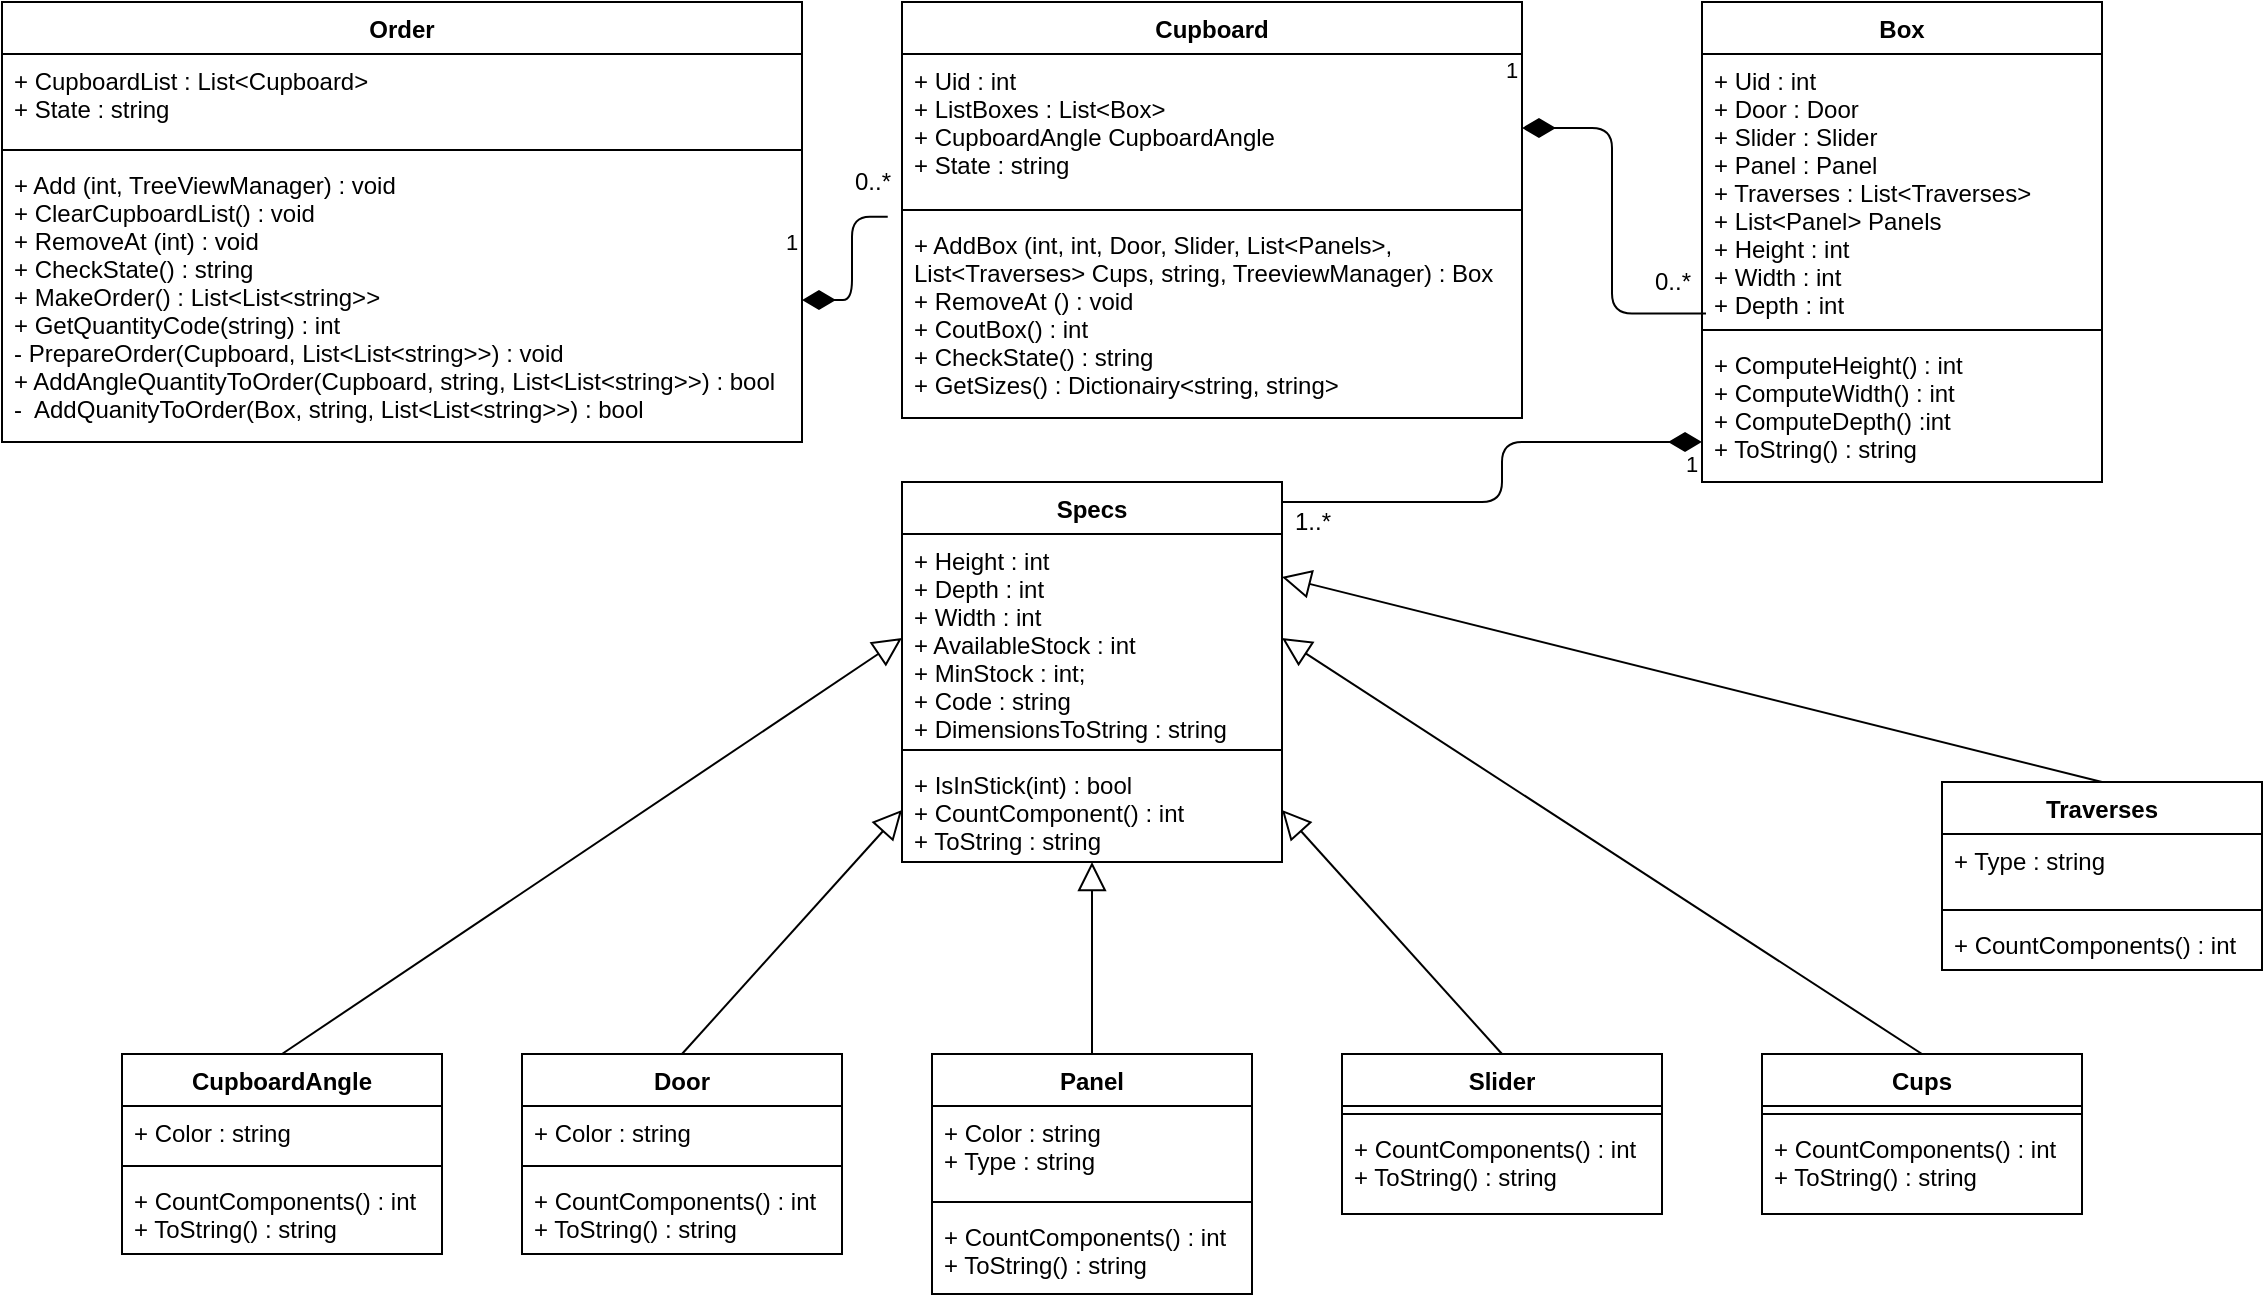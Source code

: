 <mxfile version="13.1.3" type="github">
  <diagram id="C5RBs43oDa-KdzZeNtuy" name="Page-1">
    <mxGraphModel dx="1422" dy="763" grid="1" gridSize="10" guides="1" tooltips="1" connect="1" arrows="1" fold="1" page="1" pageScale="1" pageWidth="1169" pageHeight="827" math="0" shadow="0">
      <root>
        <mxCell id="WIyWlLk6GJQsqaUBKTNV-0" />
        <mxCell id="WIyWlLk6GJQsqaUBKTNV-1" parent="WIyWlLk6GJQsqaUBKTNV-0" />
        <mxCell id="aETTbcBO-UHg_RgbIxc2-12" value="1" style="endArrow=none;html=1;endSize=12;startArrow=diamondThin;startSize=14;startFill=1;edgeStyle=orthogonalEdgeStyle;align=left;verticalAlign=bottom;entryX=-0.023;entryY=1.099;entryDx=0;entryDy=0;entryPerimeter=0;endFill=0;" parent="WIyWlLk6GJQsqaUBKTNV-1" source="aETTbcBO-UHg_RgbIxc2-11" target="aETTbcBO-UHg_RgbIxc2-2" edge="1">
          <mxGeometry x="-1" y="22" relative="1" as="geometry">
            <mxPoint x="230" y="101" as="sourcePoint" />
            <mxPoint x="440" y="110" as="targetPoint" />
            <mxPoint x="-10" y="2" as="offset" />
          </mxGeometry>
        </mxCell>
        <mxCell id="aETTbcBO-UHg_RgbIxc2-17" value="1" style="endArrow=none;html=1;endSize=12;startArrow=diamondThin;startSize=14;startFill=1;edgeStyle=orthogonalEdgeStyle;align=left;verticalAlign=bottom;entryX=0.01;entryY=0.968;entryDx=0;entryDy=0;entryPerimeter=0;endFill=0;exitX=1;exitY=0.5;exitDx=0;exitDy=0;" parent="WIyWlLk6GJQsqaUBKTNV-1" source="aETTbcBO-UHg_RgbIxc2-2" target="aETTbcBO-UHg_RgbIxc2-14" edge="1">
          <mxGeometry x="-1" y="22" relative="1" as="geometry">
            <mxPoint x="640" y="111" as="sourcePoint" />
            <mxPoint x="845.4" y="135.346" as="targetPoint" />
            <mxPoint x="-10" y="2" as="offset" />
          </mxGeometry>
        </mxCell>
        <mxCell id="aETTbcBO-UHg_RgbIxc2-26" value="1" style="endArrow=none;html=1;endSize=12;startArrow=diamondThin;startSize=14;startFill=1;edgeStyle=orthogonalEdgeStyle;align=left;verticalAlign=bottom;endFill=0;" parent="WIyWlLk6GJQsqaUBKTNV-1" target="aETTbcBO-UHg_RgbIxc2-18" edge="1">
          <mxGeometry y="90" relative="1" as="geometry">
            <mxPoint x="860" y="260" as="sourcePoint" />
            <mxPoint x="735.4" y="204.346" as="targetPoint" />
            <mxPoint as="offset" />
            <Array as="points">
              <mxPoint x="760" y="260" />
              <mxPoint x="760" y="290" />
            </Array>
          </mxGeometry>
        </mxCell>
        <mxCell id="aETTbcBO-UHg_RgbIxc2-50" value="" style="endArrow=none;endFill=0;endSize=12;html=1;exitX=1;exitY=0.5;exitDx=0;exitDy=0;entryX=0.5;entryY=0;entryDx=0;entryDy=0;startSize=12;startArrow=block;startFill=0;" parent="WIyWlLk6GJQsqaUBKTNV-1" source="aETTbcBO-UHg_RgbIxc2-21" target="aETTbcBO-UHg_RgbIxc2-39" edge="1">
          <mxGeometry width="160" relative="1" as="geometry">
            <mxPoint x="290" y="374" as="sourcePoint" />
            <mxPoint x="680" y="430" as="targetPoint" />
          </mxGeometry>
        </mxCell>
        <mxCell id="aETTbcBO-UHg_RgbIxc2-52" value="" style="endArrow=none;endFill=0;endSize=12;html=1;exitX=1;exitY=0.5;exitDx=0;exitDy=0;entryX=0.5;entryY=0;entryDx=0;entryDy=0;startArrow=block;startFill=0;startSize=12;" parent="WIyWlLk6GJQsqaUBKTNV-1" source="aETTbcBO-UHg_RgbIxc2-19" target="aETTbcBO-UHg_RgbIxc2-43" edge="1">
          <mxGeometry width="160" relative="1" as="geometry">
            <mxPoint x="490" y="380" as="sourcePoint" />
            <mxPoint x="640" y="400" as="targetPoint" />
          </mxGeometry>
        </mxCell>
        <mxCell id="aETTbcBO-UHg_RgbIxc2-53" value="" style="endArrow=none;endFill=0;endSize=12;html=1;entryX=0.5;entryY=0;entryDx=0;entryDy=0;startArrow=block;startFill=0;startSize=12;" parent="WIyWlLk6GJQsqaUBKTNV-1" source="aETTbcBO-UHg_RgbIxc2-21" target="aETTbcBO-UHg_RgbIxc2-35" edge="1">
          <mxGeometry width="160" relative="1" as="geometry">
            <mxPoint x="520" y="410" as="sourcePoint" />
            <mxPoint x="610" y="430" as="targetPoint" />
          </mxGeometry>
        </mxCell>
        <mxCell id="aETTbcBO-UHg_RgbIxc2-54" value="" style="endArrow=none;endFill=0;endSize=12;html=1;exitX=0;exitY=0.5;exitDx=0;exitDy=0;entryX=0.5;entryY=0;entryDx=0;entryDy=0;startSize=12;startArrow=block;startFill=0;" parent="WIyWlLk6GJQsqaUBKTNV-1" source="aETTbcBO-UHg_RgbIxc2-21" target="aETTbcBO-UHg_RgbIxc2-31" edge="1">
          <mxGeometry width="160" relative="1" as="geometry">
            <mxPoint x="520" y="400" as="sourcePoint" />
            <mxPoint x="538" y="430" as="targetPoint" />
          </mxGeometry>
        </mxCell>
        <mxCell id="aETTbcBO-UHg_RgbIxc2-55" value="" style="endArrow=none;endFill=0;endSize=12;html=1;entryX=0.5;entryY=0;entryDx=0;entryDy=0;exitX=0;exitY=0.5;exitDx=0;exitDy=0;startArrow=block;startFill=0;startSize=12;" parent="WIyWlLk6GJQsqaUBKTNV-1" source="aETTbcBO-UHg_RgbIxc2-19" target="aETTbcBO-UHg_RgbIxc2-27" edge="1">
          <mxGeometry width="160" relative="1" as="geometry">
            <mxPoint x="460" y="413" as="sourcePoint" />
            <mxPoint x="620" y="413" as="targetPoint" />
          </mxGeometry>
        </mxCell>
        <mxCell id="FKc5Pqdn0euLZDNSttFq-8" value="" style="endArrow=none;endFill=0;endSize=12;html=1;exitX=1;exitY=0.25;exitDx=0;exitDy=0;entryX=0.5;entryY=0;entryDx=0;entryDy=0;startArrow=block;startFill=0;startSize=12;" parent="WIyWlLk6GJQsqaUBKTNV-1" source="aETTbcBO-UHg_RgbIxc2-18" edge="1" target="FKc5Pqdn0euLZDNSttFq-4">
          <mxGeometry width="160" relative="1" as="geometry">
            <mxPoint x="710" y="162" as="sourcePoint" />
            <mxPoint x="1070" y="330" as="targetPoint" />
          </mxGeometry>
        </mxCell>
        <mxCell id="aETTbcBO-UHg_RgbIxc2-18" value="Specs" style="swimlane;fontStyle=1;align=center;verticalAlign=top;childLayout=stackLayout;horizontal=1;startSize=26;horizontalStack=0;resizeParent=1;resizeParentMax=0;resizeLast=0;collapsible=1;marginBottom=0;" parent="WIyWlLk6GJQsqaUBKTNV-1" vertex="1">
          <mxGeometry x="460" y="280" width="190" height="190" as="geometry" />
        </mxCell>
        <mxCell id="aETTbcBO-UHg_RgbIxc2-19" value="+ Height : int&#xa;+ Depth : int&#xa;+ Width : int&#xa;+ AvailableStock : int &#xa;+ MinStock : int;&#xa;+ Code : string&#xa;+ DimensionsToString : string&#xa;" style="text;strokeColor=none;fillColor=none;align=left;verticalAlign=top;spacingLeft=4;spacingRight=4;overflow=hidden;rotatable=0;points=[[0,0.5],[1,0.5]];portConstraint=eastwest;" parent="aETTbcBO-UHg_RgbIxc2-18" vertex="1">
          <mxGeometry y="26" width="190" height="104" as="geometry" />
        </mxCell>
        <mxCell id="aETTbcBO-UHg_RgbIxc2-20" value="" style="line;strokeWidth=1;fillColor=none;align=left;verticalAlign=middle;spacingTop=-1;spacingLeft=3;spacingRight=3;rotatable=0;labelPosition=right;points=[];portConstraint=eastwest;" parent="aETTbcBO-UHg_RgbIxc2-18" vertex="1">
          <mxGeometry y="130" width="190" height="8" as="geometry" />
        </mxCell>
        <mxCell id="aETTbcBO-UHg_RgbIxc2-21" value="+ IsInStick(int) : bool&#xa;+ CountComponent() : int&#xa;+ ToString : string&#xa;" style="text;strokeColor=none;fillColor=none;align=left;verticalAlign=top;spacingLeft=4;spacingRight=4;overflow=hidden;rotatable=0;points=[[0,0.5],[1,0.5]];portConstraint=eastwest;" parent="aETTbcBO-UHg_RgbIxc2-18" vertex="1">
          <mxGeometry y="138" width="190" height="52" as="geometry" />
        </mxCell>
        <mxCell id="aETTbcBO-UHg_RgbIxc2-13" value="Box" style="swimlane;fontStyle=1;align=center;verticalAlign=top;childLayout=stackLayout;horizontal=1;startSize=26;horizontalStack=0;resizeParent=1;resizeParentMax=0;resizeLast=0;collapsible=1;marginBottom=0;" parent="WIyWlLk6GJQsqaUBKTNV-1" vertex="1">
          <mxGeometry x="860" y="40" width="200" height="240" as="geometry" />
        </mxCell>
        <mxCell id="aETTbcBO-UHg_RgbIxc2-14" value="+ Uid : int&#xa;+ Door : Door&#xa;+ Slider : Slider&#xa;+ Panel : Panel&#xa;+ Traverses : List&lt;Traverses&gt; &#xa;+ List&lt;Panel&gt; Panels&#xa;+ Height : int&#xa;+ Width : int&#xa;+ Depth : int&#xa;" style="text;strokeColor=none;fillColor=none;align=left;verticalAlign=top;spacingLeft=4;spacingRight=4;overflow=hidden;rotatable=0;points=[[0,0.5],[1,0.5]];portConstraint=eastwest;" parent="aETTbcBO-UHg_RgbIxc2-13" vertex="1">
          <mxGeometry y="26" width="200" height="134" as="geometry" />
        </mxCell>
        <mxCell id="aETTbcBO-UHg_RgbIxc2-15" value="" style="line;strokeWidth=1;fillColor=none;align=left;verticalAlign=middle;spacingTop=-1;spacingLeft=3;spacingRight=3;rotatable=0;labelPosition=right;points=[];portConstraint=eastwest;" parent="aETTbcBO-UHg_RgbIxc2-13" vertex="1">
          <mxGeometry y="160" width="200" height="8" as="geometry" />
        </mxCell>
        <mxCell id="aETTbcBO-UHg_RgbIxc2-16" value="+ ComputeHeight() : int&#xa;+ ComputeWidth() : int&#xa;+ ComputeDepth() :int&#xa;+ ToString() : string&#xa;" style="text;strokeColor=none;fillColor=none;align=left;verticalAlign=top;spacingLeft=4;spacingRight=4;overflow=hidden;rotatable=0;points=[[0,0.5],[1,0.5]];portConstraint=eastwest;" parent="aETTbcBO-UHg_RgbIxc2-13" vertex="1">
          <mxGeometry y="168" width="200" height="72" as="geometry" />
        </mxCell>
        <mxCell id="aETTbcBO-UHg_RgbIxc2-8" value="Order" style="swimlane;fontStyle=1;align=center;verticalAlign=top;childLayout=stackLayout;horizontal=1;startSize=26;horizontalStack=0;resizeParent=1;resizeParentMax=0;resizeLast=0;collapsible=1;marginBottom=0;" parent="WIyWlLk6GJQsqaUBKTNV-1" vertex="1">
          <mxGeometry x="10" y="40" width="400" height="220" as="geometry" />
        </mxCell>
        <mxCell id="aETTbcBO-UHg_RgbIxc2-9" value="+ CupboardList : List&lt;Cupboard&gt;&#xa;+ State : string" style="text;strokeColor=none;fillColor=none;align=left;verticalAlign=top;spacingLeft=4;spacingRight=4;overflow=hidden;rotatable=0;points=[[0,0.5],[1,0.5]];portConstraint=eastwest;" parent="aETTbcBO-UHg_RgbIxc2-8" vertex="1">
          <mxGeometry y="26" width="400" height="44" as="geometry" />
        </mxCell>
        <mxCell id="aETTbcBO-UHg_RgbIxc2-10" value="" style="line;strokeWidth=1;fillColor=none;align=left;verticalAlign=middle;spacingTop=-1;spacingLeft=3;spacingRight=3;rotatable=0;labelPosition=right;points=[];portConstraint=eastwest;" parent="aETTbcBO-UHg_RgbIxc2-8" vertex="1">
          <mxGeometry y="70" width="400" height="8" as="geometry" />
        </mxCell>
        <mxCell id="aETTbcBO-UHg_RgbIxc2-11" value="+ Add (int, TreeViewManager) : void&#xa;+ ClearCupboardList() : void&#xa;+ RemoveAt (int) : void&#xa;+ CheckState() : string&#xa;+ MakeOrder() : List&lt;List&lt;string&gt;&gt;&#xa;+ GetQuantityCode(string) : int&#xa;- PrepareOrder(Cupboard, List&lt;List&lt;string&gt;&gt;) : void&#xa;+ AddAngleQuantityToOrder(Cupboard, string, List&lt;List&lt;string&gt;&gt;) : bool&#xa;-  AddQuanityToOrder(Box, string, List&lt;List&lt;string&gt;&gt;) : bool" style="text;strokeColor=none;fillColor=none;align=left;verticalAlign=top;spacingLeft=4;spacingRight=4;overflow=hidden;rotatable=0;points=[[0,0.5],[1,0.5]];portConstraint=eastwest;" parent="aETTbcBO-UHg_RgbIxc2-8" vertex="1">
          <mxGeometry y="78" width="400" height="142" as="geometry" />
        </mxCell>
        <mxCell id="aETTbcBO-UHg_RgbIxc2-1" value="Cupboard" style="swimlane;fontStyle=1;align=center;verticalAlign=top;childLayout=stackLayout;horizontal=1;startSize=26;horizontalStack=0;resizeParent=1;resizeParentMax=0;resizeLast=0;collapsible=1;marginBottom=0;" parent="WIyWlLk6GJQsqaUBKTNV-1" vertex="1">
          <mxGeometry x="460" y="40" width="310" height="208" as="geometry" />
        </mxCell>
        <mxCell id="aETTbcBO-UHg_RgbIxc2-2" value="+ Uid : int&#xa;+ ListBoxes : List&lt;Box&gt; &#xa;+ CupboardAngle CupboardAngle&#xa;+ State : string" style="text;strokeColor=none;fillColor=none;align=left;verticalAlign=top;spacingLeft=4;spacingRight=4;overflow=hidden;rotatable=0;points=[[0,0.5],[1,0.5]];portConstraint=eastwest;" parent="aETTbcBO-UHg_RgbIxc2-1" vertex="1">
          <mxGeometry y="26" width="310" height="74" as="geometry" />
        </mxCell>
        <mxCell id="aETTbcBO-UHg_RgbIxc2-3" value="" style="line;strokeWidth=1;fillColor=none;align=left;verticalAlign=middle;spacingTop=-1;spacingLeft=3;spacingRight=3;rotatable=0;labelPosition=right;points=[];portConstraint=eastwest;" parent="aETTbcBO-UHg_RgbIxc2-1" vertex="1">
          <mxGeometry y="100" width="310" height="8" as="geometry" />
        </mxCell>
        <mxCell id="aETTbcBO-UHg_RgbIxc2-4" value="+ AddBox (int, int, Door, Slider, List&lt;Panels&gt;, &#xa;List&lt;Traverses&gt; Cups, string, TreeviewManager) : Box&#xa;+ RemoveAt () : void&#xa;+ CoutBox() : int&#xa;+ CheckState() : string&#xa;+ GetSizes() : Dictionairy&lt;string, string&gt;&#xa;" style="text;strokeColor=none;fillColor=none;align=left;verticalAlign=top;spacingLeft=4;spacingRight=4;overflow=hidden;rotatable=0;points=[[0,0.5],[1,0.5]];portConstraint=eastwest;" parent="aETTbcBO-UHg_RgbIxc2-1" vertex="1">
          <mxGeometry y="108" width="310" height="100" as="geometry" />
        </mxCell>
        <mxCell id="aETTbcBO-UHg_RgbIxc2-35" value="Panel" style="swimlane;fontStyle=1;align=center;verticalAlign=top;childLayout=stackLayout;horizontal=1;startSize=26;horizontalStack=0;resizeParent=1;resizeParentMax=0;resizeLast=0;collapsible=1;marginBottom=0;" parent="WIyWlLk6GJQsqaUBKTNV-1" vertex="1">
          <mxGeometry x="475" y="566" width="160" height="120" as="geometry" />
        </mxCell>
        <mxCell id="aETTbcBO-UHg_RgbIxc2-36" value="+ Color : string&#xa;+ Type : string" style="text;strokeColor=none;fillColor=none;align=left;verticalAlign=top;spacingLeft=4;spacingRight=4;overflow=hidden;rotatable=0;points=[[0,0.5],[1,0.5]];portConstraint=eastwest;" parent="aETTbcBO-UHg_RgbIxc2-35" vertex="1">
          <mxGeometry y="26" width="160" height="44" as="geometry" />
        </mxCell>
        <mxCell id="aETTbcBO-UHg_RgbIxc2-37" value="" style="line;strokeWidth=1;fillColor=none;align=left;verticalAlign=middle;spacingTop=-1;spacingLeft=3;spacingRight=3;rotatable=0;labelPosition=right;points=[];portConstraint=eastwest;" parent="aETTbcBO-UHg_RgbIxc2-35" vertex="1">
          <mxGeometry y="70" width="160" height="8" as="geometry" />
        </mxCell>
        <mxCell id="aETTbcBO-UHg_RgbIxc2-38" value="+ CountComponents() : int&#xa;+ ToString() : string" style="text;strokeColor=none;fillColor=none;align=left;verticalAlign=top;spacingLeft=4;spacingRight=4;overflow=hidden;rotatable=0;points=[[0,0.5],[1,0.5]];portConstraint=eastwest;" parent="aETTbcBO-UHg_RgbIxc2-35" vertex="1">
          <mxGeometry y="78" width="160" height="42" as="geometry" />
        </mxCell>
        <mxCell id="aETTbcBO-UHg_RgbIxc2-39" value="Slider" style="swimlane;fontStyle=1;align=center;verticalAlign=top;childLayout=stackLayout;horizontal=1;startSize=26;horizontalStack=0;resizeParent=1;resizeParentMax=0;resizeLast=0;collapsible=1;marginBottom=0;" parent="WIyWlLk6GJQsqaUBKTNV-1" vertex="1">
          <mxGeometry x="680" y="566" width="160" height="80" as="geometry" />
        </mxCell>
        <mxCell id="aETTbcBO-UHg_RgbIxc2-41" value="" style="line;strokeWidth=1;fillColor=none;align=left;verticalAlign=middle;spacingTop=-1;spacingLeft=3;spacingRight=3;rotatable=0;labelPosition=right;points=[];portConstraint=eastwest;" parent="aETTbcBO-UHg_RgbIxc2-39" vertex="1">
          <mxGeometry y="26" width="160" height="8" as="geometry" />
        </mxCell>
        <mxCell id="aETTbcBO-UHg_RgbIxc2-42" value="+ CountComponents() : int&#xa;+ ToString() : string" style="text;strokeColor=none;fillColor=none;align=left;verticalAlign=top;spacingLeft=4;spacingRight=4;overflow=hidden;rotatable=0;points=[[0,0.5],[1,0.5]];portConstraint=eastwest;" parent="aETTbcBO-UHg_RgbIxc2-39" vertex="1">
          <mxGeometry y="34" width="160" height="46" as="geometry" />
        </mxCell>
        <mxCell id="aETTbcBO-UHg_RgbIxc2-43" value="Cups" style="swimlane;fontStyle=1;align=center;verticalAlign=top;childLayout=stackLayout;horizontal=1;startSize=26;horizontalStack=0;resizeParent=1;resizeParentMax=0;resizeLast=0;collapsible=1;marginBottom=0;" parent="WIyWlLk6GJQsqaUBKTNV-1" vertex="1">
          <mxGeometry x="890" y="566" width="160" height="80" as="geometry" />
        </mxCell>
        <mxCell id="aETTbcBO-UHg_RgbIxc2-45" value="" style="line;strokeWidth=1;fillColor=none;align=left;verticalAlign=middle;spacingTop=-1;spacingLeft=3;spacingRight=3;rotatable=0;labelPosition=right;points=[];portConstraint=eastwest;" parent="aETTbcBO-UHg_RgbIxc2-43" vertex="1">
          <mxGeometry y="26" width="160" height="8" as="geometry" />
        </mxCell>
        <mxCell id="aETTbcBO-UHg_RgbIxc2-46" value="+ CountComponents() : int&#xa;+ ToString() : string" style="text;strokeColor=none;fillColor=none;align=left;verticalAlign=top;spacingLeft=4;spacingRight=4;overflow=hidden;rotatable=0;points=[[0,0.5],[1,0.5]];portConstraint=eastwest;" parent="aETTbcBO-UHg_RgbIxc2-43" vertex="1">
          <mxGeometry y="34" width="160" height="46" as="geometry" />
        </mxCell>
        <mxCell id="aETTbcBO-UHg_RgbIxc2-31" value="Door" style="swimlane;fontStyle=1;align=center;verticalAlign=top;childLayout=stackLayout;horizontal=1;startSize=26;horizontalStack=0;resizeParent=1;resizeParentMax=0;resizeLast=0;collapsible=1;marginBottom=0;" parent="WIyWlLk6GJQsqaUBKTNV-1" vertex="1">
          <mxGeometry x="270" y="566" width="160" height="100" as="geometry" />
        </mxCell>
        <mxCell id="aETTbcBO-UHg_RgbIxc2-32" value="+ Color : string" style="text;strokeColor=none;fillColor=none;align=left;verticalAlign=top;spacingLeft=4;spacingRight=4;overflow=hidden;rotatable=0;points=[[0,0.5],[1,0.5]];portConstraint=eastwest;" parent="aETTbcBO-UHg_RgbIxc2-31" vertex="1">
          <mxGeometry y="26" width="160" height="26" as="geometry" />
        </mxCell>
        <mxCell id="aETTbcBO-UHg_RgbIxc2-33" value="" style="line;strokeWidth=1;fillColor=none;align=left;verticalAlign=middle;spacingTop=-1;spacingLeft=3;spacingRight=3;rotatable=0;labelPosition=right;points=[];portConstraint=eastwest;" parent="aETTbcBO-UHg_RgbIxc2-31" vertex="1">
          <mxGeometry y="52" width="160" height="8" as="geometry" />
        </mxCell>
        <mxCell id="aETTbcBO-UHg_RgbIxc2-34" value="+ CountComponents() : int&#xa;+ ToString() : string" style="text;strokeColor=none;fillColor=none;align=left;verticalAlign=top;spacingLeft=4;spacingRight=4;overflow=hidden;rotatable=0;points=[[0,0.5],[1,0.5]];portConstraint=eastwest;" parent="aETTbcBO-UHg_RgbIxc2-31" vertex="1">
          <mxGeometry y="60" width="160" height="40" as="geometry" />
        </mxCell>
        <mxCell id="aETTbcBO-UHg_RgbIxc2-27" value="CupboardAngle" style="swimlane;fontStyle=1;align=center;verticalAlign=top;childLayout=stackLayout;horizontal=1;startSize=26;horizontalStack=0;resizeParent=1;resizeParentMax=0;resizeLast=0;collapsible=1;marginBottom=0;" parent="WIyWlLk6GJQsqaUBKTNV-1" vertex="1">
          <mxGeometry x="70" y="566" width="160" height="100" as="geometry" />
        </mxCell>
        <mxCell id="aETTbcBO-UHg_RgbIxc2-28" value="+ Color : string" style="text;strokeColor=none;fillColor=none;align=left;verticalAlign=top;spacingLeft=4;spacingRight=4;overflow=hidden;rotatable=0;points=[[0,0.5],[1,0.5]];portConstraint=eastwest;" parent="aETTbcBO-UHg_RgbIxc2-27" vertex="1">
          <mxGeometry y="26" width="160" height="26" as="geometry" />
        </mxCell>
        <mxCell id="aETTbcBO-UHg_RgbIxc2-29" value="" style="line;strokeWidth=1;fillColor=none;align=left;verticalAlign=middle;spacingTop=-1;spacingLeft=3;spacingRight=3;rotatable=0;labelPosition=right;points=[];portConstraint=eastwest;" parent="aETTbcBO-UHg_RgbIxc2-27" vertex="1">
          <mxGeometry y="52" width="160" height="8" as="geometry" />
        </mxCell>
        <mxCell id="aETTbcBO-UHg_RgbIxc2-30" value="+ CountComponents() : int&#xa;+ ToString() : string&#xa;" style="text;strokeColor=none;fillColor=none;align=left;verticalAlign=top;spacingLeft=4;spacingRight=4;overflow=hidden;rotatable=0;points=[[0,0.5],[1,0.5]];portConstraint=eastwest;" parent="aETTbcBO-UHg_RgbIxc2-27" vertex="1">
          <mxGeometry y="60" width="160" height="40" as="geometry" />
        </mxCell>
        <mxCell id="FKc5Pqdn0euLZDNSttFq-4" value="Traverses" style="swimlane;fontStyle=1;align=center;verticalAlign=top;childLayout=stackLayout;horizontal=1;startSize=26;horizontalStack=0;resizeParent=1;resizeParentMax=0;resizeLast=0;collapsible=1;marginBottom=0;" parent="WIyWlLk6GJQsqaUBKTNV-1" vertex="1">
          <mxGeometry x="980" y="430" width="160" height="94" as="geometry" />
        </mxCell>
        <mxCell id="FKc5Pqdn0euLZDNSttFq-5" value="+ Type : string" style="text;strokeColor=none;fillColor=none;align=left;verticalAlign=top;spacingLeft=4;spacingRight=4;overflow=hidden;rotatable=0;points=[[0,0.5],[1,0.5]];portConstraint=eastwest;" parent="FKc5Pqdn0euLZDNSttFq-4" vertex="1">
          <mxGeometry y="26" width="160" height="34" as="geometry" />
        </mxCell>
        <mxCell id="FKc5Pqdn0euLZDNSttFq-6" value="" style="line;strokeWidth=1;fillColor=none;align=left;verticalAlign=middle;spacingTop=-1;spacingLeft=3;spacingRight=3;rotatable=0;labelPosition=right;points=[];portConstraint=eastwest;" parent="FKc5Pqdn0euLZDNSttFq-4" vertex="1">
          <mxGeometry y="60" width="160" height="8" as="geometry" />
        </mxCell>
        <mxCell id="FKc5Pqdn0euLZDNSttFq-7" value="+ CountComponents() : int&#xa;&#xa;+ ToString() : string" style="text;strokeColor=none;fillColor=none;align=left;verticalAlign=top;spacingLeft=4;spacingRight=4;overflow=hidden;rotatable=0;points=[[0,0.5],[1,0.5]];portConstraint=eastwest;" parent="FKc5Pqdn0euLZDNSttFq-4" vertex="1">
          <mxGeometry y="68" width="160" height="26" as="geometry" />
        </mxCell>
        <mxCell id="YvYkMleamyuJylsXmsLT-3" value="1..*" style="text;html=1;align=center;verticalAlign=middle;resizable=0;points=[];autosize=1;" vertex="1" parent="WIyWlLk6GJQsqaUBKTNV-1">
          <mxGeometry x="650" y="290" width="30" height="20" as="geometry" />
        </mxCell>
        <mxCell id="YvYkMleamyuJylsXmsLT-4" value="0..*" style="text;html=1;align=center;verticalAlign=middle;resizable=0;points=[];autosize=1;" vertex="1" parent="WIyWlLk6GJQsqaUBKTNV-1">
          <mxGeometry x="830" y="170" width="30" height="20" as="geometry" />
        </mxCell>
        <mxCell id="YvYkMleamyuJylsXmsLT-5" value="0..*" style="text;html=1;align=center;verticalAlign=middle;resizable=0;points=[];autosize=1;" vertex="1" parent="WIyWlLk6GJQsqaUBKTNV-1">
          <mxGeometry x="430" y="120" width="30" height="20" as="geometry" />
        </mxCell>
      </root>
    </mxGraphModel>
  </diagram>
</mxfile>
